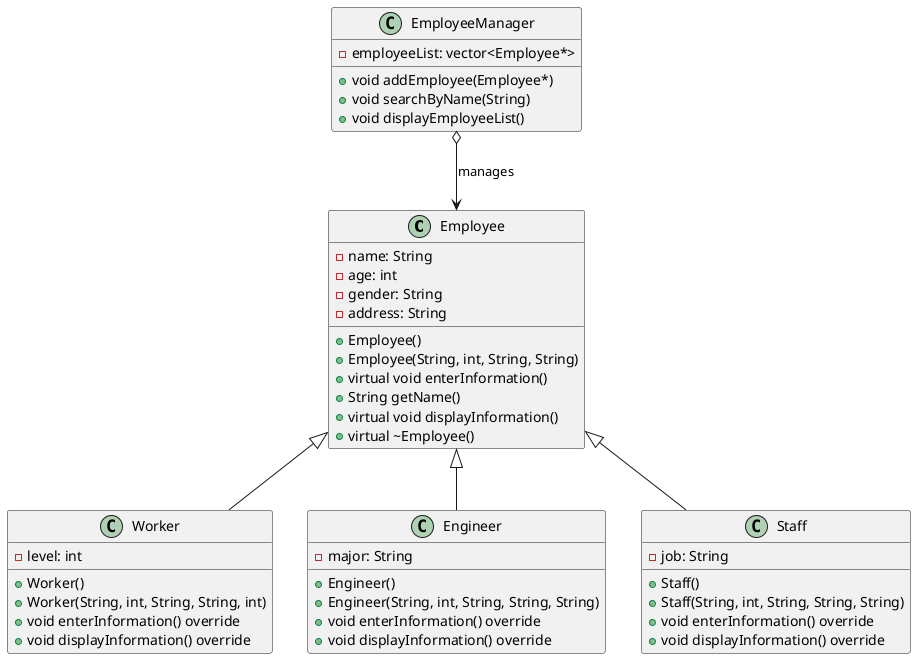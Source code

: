 @startuml

class Employee {
  - name: String
  - age: int
  - gender: String
  - address: String
  + Employee()
  + Employee(String, int, String, String)
  + virtual void enterInformation()
  + String getName()
  + virtual void displayInformation()
  + virtual ~Employee()
}

class Worker {
  - level: int
  + Worker()
  + Worker(String, int, String, String, int)
  + void enterInformation() override
  + void displayInformation() override
}

class Engineer {
  - major: String
  + Engineer()
  + Engineer(String, int, String, String, String)
  + void enterInformation() override
  + void displayInformation() override
}

class Staff {
  - job: String
  + Staff()
  + Staff(String, int, String, String, String)
  + void enterInformation() override
  + void displayInformation() override
}

class EmployeeManager {
  - employeeList: vector<Employee*>
  + void addEmployee(Employee*)
  + void searchByName(String)
  + void displayEmployeeList()
}

Employee <|-- Worker
Employee <|-- Engineer
Employee <|-- Staff
EmployeeManager o--> Employee : manages

@enduml
